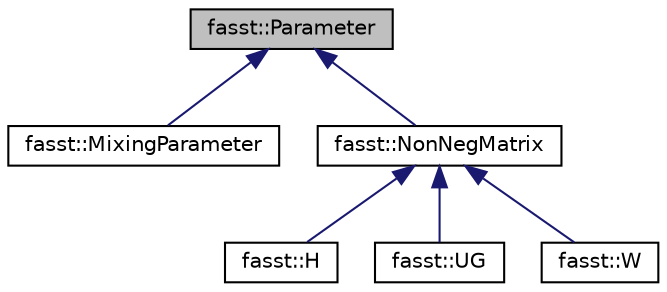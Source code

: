 digraph "fasst::Parameter"
{
  edge [fontname="Helvetica",fontsize="10",labelfontname="Helvetica",labelfontsize="10"];
  node [fontname="Helvetica",fontsize="10",shape=record];
  Node0 [label="fasst::Parameter",height=0.2,width=0.4,color="black", fillcolor="grey75", style="filled", fontcolor="black"];
  Node0 -> Node1 [dir="back",color="midnightblue",fontsize="10",style="solid",fontname="Helvetica"];
  Node1 [label="fasst::MixingParameter",height=0.2,width=0.4,color="black", fillcolor="white", style="filled",URL="$classfasst_1_1MixingParameter.html"];
  Node0 -> Node2 [dir="back",color="midnightblue",fontsize="10",style="solid",fontname="Helvetica"];
  Node2 [label="fasst::NonNegMatrix",height=0.2,width=0.4,color="black", fillcolor="white", style="filled",URL="$classfasst_1_1NonNegMatrix.html"];
  Node2 -> Node3 [dir="back",color="midnightblue",fontsize="10",style="solid",fontname="Helvetica"];
  Node3 [label="fasst::H",height=0.2,width=0.4,color="black", fillcolor="white", style="filled",URL="$classfasst_1_1H.html"];
  Node2 -> Node4 [dir="back",color="midnightblue",fontsize="10",style="solid",fontname="Helvetica"];
  Node4 [label="fasst::UG",height=0.2,width=0.4,color="black", fillcolor="white", style="filled",URL="$classfasst_1_1UG.html"];
  Node2 -> Node5 [dir="back",color="midnightblue",fontsize="10",style="solid",fontname="Helvetica"];
  Node5 [label="fasst::W",height=0.2,width=0.4,color="black", fillcolor="white", style="filled",URL="$classfasst_1_1W.html"];
}
